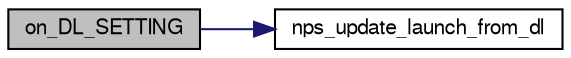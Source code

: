 digraph "on_DL_SETTING"
{
  edge [fontname="FreeSans",fontsize="10",labelfontname="FreeSans",labelfontsize="10"];
  node [fontname="FreeSans",fontsize="10",shape=record];
  rankdir="LR";
  Node1 [label="on_DL_SETTING",height=0.2,width=0.4,color="black", fillcolor="grey75", style="filled", fontcolor="black"];
  Node1 -> Node2 [color="midnightblue",fontsize="10",style="solid",fontname="FreeSans"];
  Node2 [label="nps_update_launch_from_dl",height=0.2,width=0.4,color="black", fillcolor="white", style="filled",URL="$nps__main_8h.html#a7b57614ebc6bd40f0f1b7cb2d2aed72f"];
}
